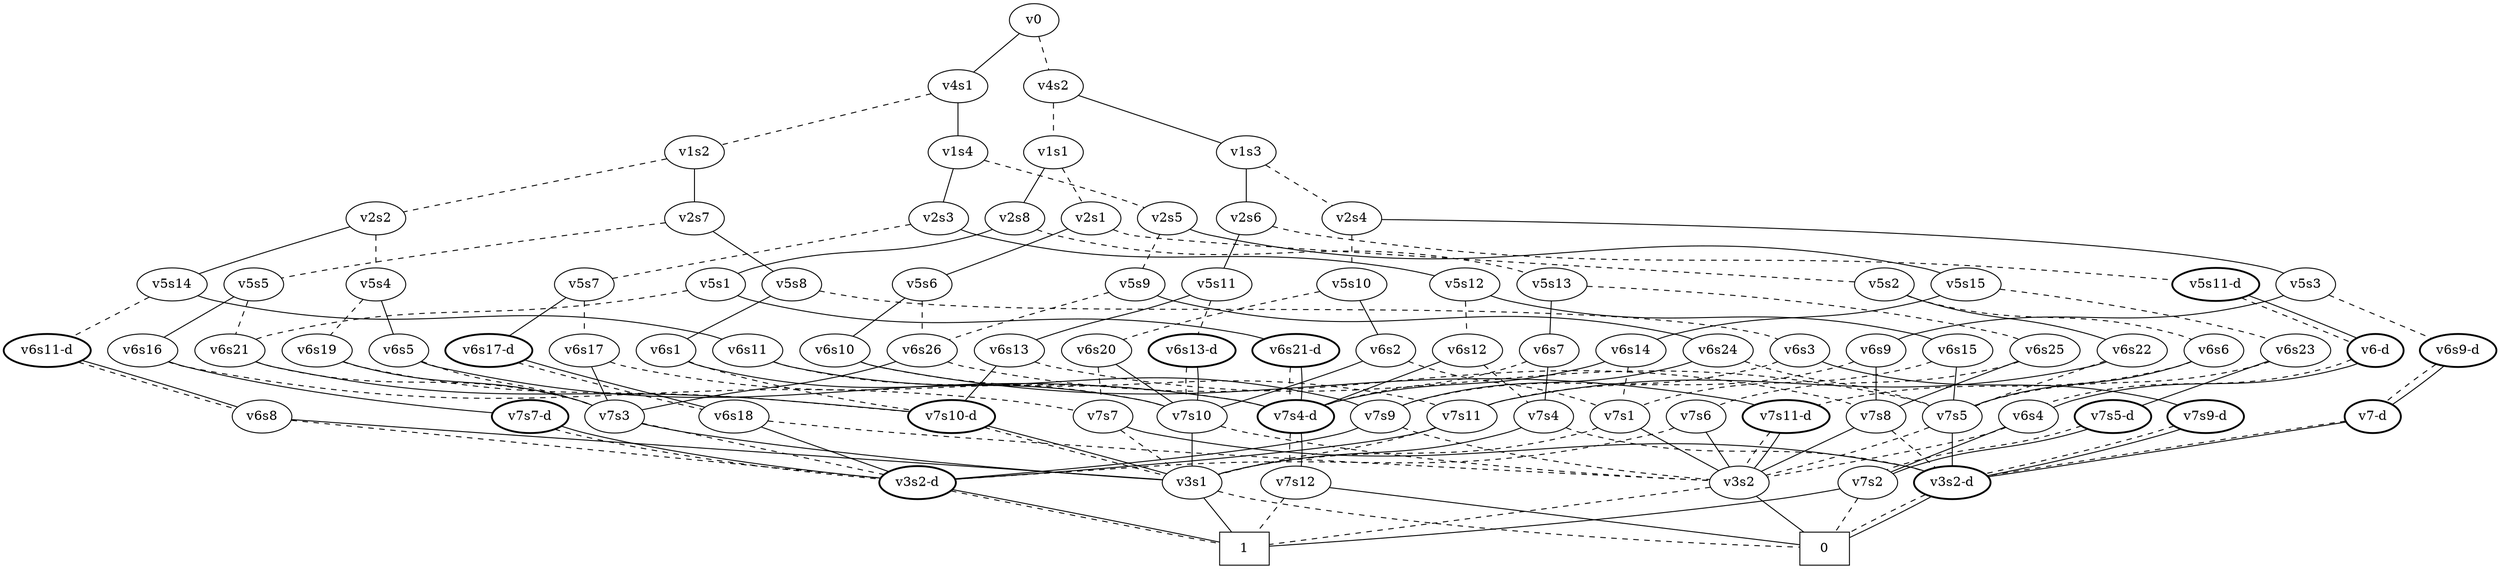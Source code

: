 graph BDD_Tree {
	 node1 [label="v0"];
	 node2 [label="v4s1"];
	 node1 -- node2 [style=solid];
	 node257 [label="v4s2"];
	 node1 -- node257 [style=dashed];
	 node3 [label="v1s4"];
	 node2 -- node3 [style=solid];
	 node130 [label="v1s2"];
	 node2 -- node130 [style=dashed];
	 node4 [label="v2s3"];
	 node3 -- node4 [style=solid];
	 node67 [label="v2s5"];
	 node3 -- node67 [style=dashed];
	 node5 [label="v5s12"];
	 node4 -- node5 [style=solid];
	 node36 [label="v5s7"];
	 node4 -- node36 [style=dashed];
	 node6 [label="v6s15"];
	 node5 -- node6 [style=solid];
	 node21 [label="v6s12"];
	 node5 -- node21 [style=dashed];
	 node498 [label="v7s5"];
	 node6 -- node498 [style=solid];
	 node363 [label="v7s1"];
	 node6 -- node363 [style=dashed];
	 node499 [label="v3s2-d",style=bold];
	 node498 -- node499 [style=solid];
	 node509 [label="v3s2"];
	 node498 -- node509 [style=dashed];
	 node510 [label="0",shape=box];
	 node499 -- node510 [style=dashed];
	 node499 -- node510 [style=solid];
	 node510 [label="0",shape=box];
	 node509 -- node510 [style=solid];
	 node511 [label="1",shape=box];
	 node509 -- node511 [style=dashed];
	 node509 [label="v3s2"];
	 node363 -- node509 [style=solid];
	 node487 [label="v3s1"];
	 node363 -- node487 [style=dashed];
	 node511 [label="1",shape=box];
	 node487 -- node511 [style=solid];
	 node510 [label="0",shape=box];
	 node487 -- node510 [style=dashed];
	 node427 [label="v7s4-d",style=bold];
	 node21 -- node427 [style=solid];
	 node420 [label="v7s4"];
	 node21 -- node420 [style=dashed];
	 node431 [label="v7s12"];
	 node427 -- node431 [style=dashed];
	 node427 -- node431 [style=solid];
	 node510 [label="0",shape=box];
	 node431 -- node510 [style=solid];
	 node511 [label="1",shape=box];
	 node431 -- node511 [style=dashed];
	 node487 [label="v3s1"];
	 node420 -- node487 [style=solid];
	 node499 [label="v3s2-d",style=bold];
	 node420 -- node499 [style=dashed];
	 node37 [label="v6s17-d",style=bold];
	 node36 -- node37 [style=solid];
	 node52 [label="v6s17"];
	 node36 -- node52 [style=dashed];
	 node45 [label="v6s18"];
	 node37 -- node45 [style=dashed];
	 node37 -- node45 [style=solid];
	 node484 [label="v3s2-d",style=bold];
	 node45 -- node484 [style=solid];
	 node509 [label="v3s2"];
	 node45 -- node509 [style=dashed];
	 node511 [label="1",shape=box];
	 node484 -- node511 [style=dashed];
	 node484 -- node511 [style=solid];
	 node467 [label="v7s3"];
	 node52 -- node467 [style=solid];
	 node427 [label="v7s4-d",style=bold];
	 node52 -- node427 [style=dashed];
	 node487 [label="v3s1"];
	 node467 -- node487 [style=solid];
	 node484 [label="v3s2-d",style=bold];
	 node467 -- node484 [style=dashed];
	 node68 [label="v5s15"];
	 node67 -- node68 [style=solid];
	 node99 [label="v5s9"];
	 node67 -- node99 [style=dashed];
	 node69 [label="v6s14"];
	 node68 -- node69 [style=solid];
	 node84 [label="v6s23"];
	 node68 -- node84 [style=dashed];
	 node427 [label="v7s4-d",style=bold];
	 node69 -- node427 [style=solid];
	 node363 [label="v7s1"];
	 node69 -- node363 [style=dashed];
	 node85 [label="v7s5-d",style=bold];
	 node84 -- node85 [style=solid];
	 node498 [label="v7s5"];
	 node84 -- node498 [style=dashed];
	 node316 [label="v7s2"];
	 node85 -- node316 [style=dashed];
	 node85 -- node316 [style=solid];
	 node511 [label="1",shape=box];
	 node316 -- node511 [style=solid];
	 node510 [label="0",shape=box];
	 node316 -- node510 [style=dashed];
	 node100 [label="v6s24"];
	 node99 -- node100 [style=solid];
	 node466 [label="v6s26"];
	 node99 -- node466 [style=dashed];
	 node197 [label="v7s9"];
	 node100 -- node197 [style=solid];
	 node498 [label="v7s5"];
	 node100 -- node498 [style=dashed];
	 node484 [label="v3s2-d",style=bold];
	 node197 -- node484 [style=solid];
	 node509 [label="v3s2"];
	 node197 -- node509 [style=dashed];
	 node467 [label="v7s3"];
	 node466 -- node467 [style=solid];
	 node474 [label="v7s8"];
	 node466 -- node474 [style=dashed];
	 node509 [label="v3s2"];
	 node474 -- node509 [style=solid];
	 node499 [label="v3s2-d",style=bold];
	 node474 -- node499 [style=dashed];
	 node131 [label="v2s7"];
	 node130 -- node131 [style=solid];
	 node194 [label="v2s2"];
	 node130 -- node194 [style=dashed];
	 node132 [label="v5s8"];
	 node131 -- node132 [style=solid];
	 node163 [label="v5s5"];
	 node131 -- node163 [style=dashed];
	 node133 [label="v6s1"];
	 node132 -- node133 [style=solid];
	 node148 [label="v6s3"];
	 node132 -- node148 [style=dashed];
	 node371 [label="v7s10"];
	 node133 -- node371 [style=solid];
	 node404 [label="v7s10-d",style=bold];
	 node133 -- node404 [style=dashed];
	 node487 [label="v3s1"];
	 node371 -- node487 [style=solid];
	 node509 [label="v3s2"];
	 node371 -- node509 [style=dashed];
	 node487 [label="v3s1"];
	 node404 -- node487 [style=dashed];
	 node404 -- node487 [style=solid];
	 node149 [label="v7s9-d",style=bold];
	 node148 -- node149 [style=solid];
	 node197 [label="v7s9"];
	 node148 -- node197 [style=dashed];
	 node499 [label="v3s2-d",style=bold];
	 node149 -- node499 [style=dashed];
	 node149 -- node499 [style=solid];
	 node164 [label="v6s16"];
	 node163 -- node164 [style=solid];
	 node403 [label="v6s21"];
	 node163 -- node403 [style=dashed];
	 node165 [label="v7s7-d",style=bold];
	 node164 -- node165 [style=solid];
	 node378 [label="v7s7"];
	 node164 -- node378 [style=dashed];
	 node484 [label="v3s2-d",style=bold];
	 node165 -- node484 [style=dashed];
	 node165 -- node484 [style=solid];
	 node499 [label="v3s2-d",style=bold];
	 node378 -- node499 [style=solid];
	 node487 [label="v3s1"];
	 node378 -- node487 [style=dashed];
	 node404 [label="v7s10-d",style=bold];
	 node403 -- node404 [style=solid];
	 node467 [label="v7s3"];
	 node403 -- node467 [style=dashed];
	 node195 [label="v5s14"];
	 node194 -- node195 [style=solid];
	 node226 [label="v5s4"];
	 node194 -- node226 [style=dashed];
	 node196 [label="v6s11"];
	 node195 -- node196 [style=solid];
	 node211 [label="v6s11-d",style=bold];
	 node195 -- node211 [style=dashed];
	 node197 [label="v7s9"];
	 node196 -- node197 [style=solid];
	 node371 [label="v7s10"];
	 node196 -- node371 [style=dashed];
	 node219 [label="v6s8"];
	 node211 -- node219 [style=dashed];
	 node211 -- node219 [style=solid];
	 node487 [label="v3s1"];
	 node219 -- node487 [style=solid];
	 node484 [label="v3s2-d",style=bold];
	 node219 -- node484 [style=dashed];
	 node227 [label="v6s5"];
	 node226 -- node227 [style=solid];
	 node242 [label="v6s19"];
	 node226 -- node242 [style=dashed];
	 node427 [label="v7s4-d",style=bold];
	 node227 -- node427 [style=solid];
	 node467 [label="v7s3"];
	 node227 -- node467 [style=dashed];
	 node467 [label="v7s3"];
	 node242 -- node467 [style=solid];
	 node404 [label="v7s10-d",style=bold];
	 node242 -- node404 [style=dashed];
	 node258 [label="v1s3"];
	 node257 -- node258 [style=solid];
	 node385 [label="v1s1"];
	 node257 -- node385 [style=dashed];
	 node259 [label="v2s6"];
	 node258 -- node259 [style=solid];
	 node322 [label="v2s4"];
	 node258 -- node322 [style=dashed];
	 node260 [label="v5s11"];
	 node259 -- node260 [style=solid];
	 node291 [label="v5s11-d",style=bold];
	 node259 -- node291 [style=dashed];
	 node261 [label="v6s13"];
	 node260 -- node261 [style=solid];
	 node276 [label="v6s13-d",style=bold];
	 node260 -- node276 [style=dashed];
	 node404 [label="v7s10-d",style=bold];
	 node261 -- node404 [style=solid];
	 node498 [label="v7s5"];
	 node261 -- node498 [style=dashed];
	 node371 [label="v7s10"];
	 node276 -- node371 [style=dashed];
	 node276 -- node371 [style=solid];
	 node307 [label="v6-d",style=bold];
	 node291 -- node307 [style=dashed];
	 node291 -- node307 [style=solid];
	 node315 [label="v6s4"];
	 node307 -- node315 [style=dashed];
	 node307 -- node315 [style=solid];
	 node316 [label="v7s2"];
	 node315 -- node316 [style=solid];
	 node509 [label="v3s2"];
	 node315 -- node509 [style=dashed];
	 node323 [label="v5s3"];
	 node322 -- node323 [style=solid];
	 node354 [label="v5s10"];
	 node322 -- node354 [style=dashed];
	 node324 [label="v6s9"];
	 node323 -- node324 [style=solid];
	 node339 [label="v6s9-d",style=bold];
	 node323 -- node339 [style=dashed];
	 node474 [label="v7s8"];
	 node324 -- node474 [style=solid];
	 node483 [label="v7s11"];
	 node324 -- node483 [style=dashed];
	 node484 [label="v3s2-d",style=bold];
	 node483 -- node484 [style=solid];
	 node487 [label="v3s1"];
	 node483 -- node487 [style=dashed];
	 node347 [label="v7-d",style=bold];
	 node339 -- node347 [style=dashed];
	 node339 -- node347 [style=solid];
	 node499 [label="v3s2-d",style=bold];
	 node347 -- node499 [style=dashed];
	 node347 -- node499 [style=solid];
	 node355 [label="v6s2"];
	 node354 -- node355 [style=solid];
	 node370 [label="v6s20"];
	 node354 -- node370 [style=dashed];
	 node371 [label="v7s10"];
	 node355 -- node371 [style=solid];
	 node363 [label="v7s1"];
	 node355 -- node363 [style=dashed];
	 node371 [label="v7s10"];
	 node370 -- node371 [style=solid];
	 node378 [label="v7s7"];
	 node370 -- node378 [style=dashed];
	 node386 [label="v2s8"];
	 node385 -- node386 [style=solid];
	 node449 [label="v2s1"];
	 node385 -- node449 [style=dashed];
	 node387 [label="v5s1"];
	 node386 -- node387 [style=solid];
	 node418 [label="v5s13"];
	 node386 -- node418 [style=dashed];
	 node388 [label="v6s21-d",style=bold];
	 node387 -- node388 [style=solid];
	 node403 [label="v6s21"];
	 node387 -- node403 [style=dashed];
	 node427 [label="v7s4-d",style=bold];
	 node388 -- node427 [style=dashed];
	 node388 -- node427 [style=solid];
	 node419 [label="v6s7"];
	 node418 -- node419 [style=solid];
	 node434 [label="v6s25"];
	 node418 -- node434 [style=dashed];
	 node420 [label="v7s4"];
	 node419 -- node420 [style=solid];
	 node427 [label="v7s4-d",style=bold];
	 node419 -- node427 [style=dashed];
	 node474 [label="v7s8"];
	 node434 -- node474 [style=solid];
	 node442 [label="v7s6"];
	 node434 -- node442 [style=dashed];
	 node509 [label="v3s2"];
	 node442 -- node509 [style=solid];
	 node484 [label="v3s2-d",style=bold];
	 node442 -- node484 [style=dashed];
	 node450 [label="v5s6"];
	 node449 -- node450 [style=solid];
	 node481 [label="v5s2"];
	 node449 -- node481 [style=dashed];
	 node451 [label="v6s10"];
	 node450 -- node451 [style=solid];
	 node466 [label="v6s26"];
	 node450 -- node466 [style=dashed];
	 node505 [label="v7s11-d",style=bold];
	 node451 -- node505 [style=solid];
	 node483 [label="v7s11"];
	 node451 -- node483 [style=dashed];
	 node509 [label="v3s2"];
	 node505 -- node509 [style=dashed];
	 node505 -- node509 [style=solid];
	 node482 [label="v6s22"];
	 node481 -- node482 [style=solid];
	 node497 [label="v6s6"];
	 node481 -- node497 [style=dashed];
	 node483 [label="v7s11"];
	 node482 -- node483 [style=solid];
	 node498 [label="v7s5"];
	 node482 -- node498 [style=dashed];
	 node498 [label="v7s5"];
	 node497 -- node498 [style=solid];
	 node505 [label="v7s11-d",style=bold];
	 node497 -- node505 [style=dashed];
}
